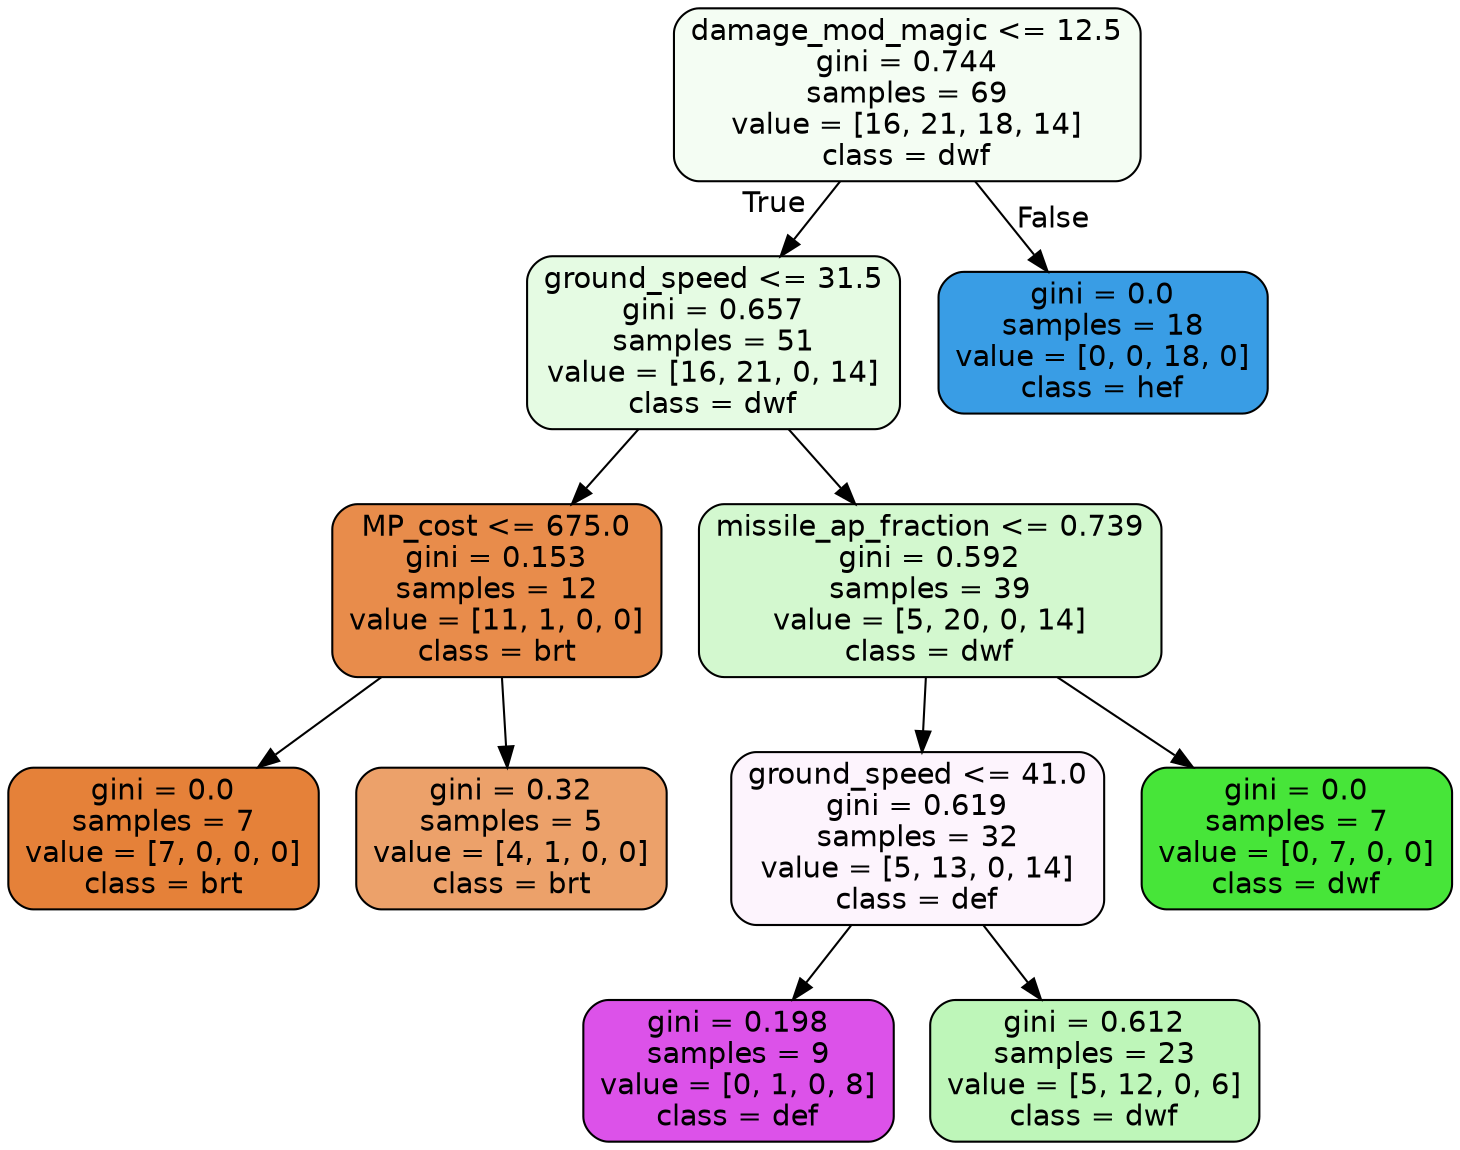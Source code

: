 digraph Tree {
node [shape=box, style="filled, rounded", color="black", fontname=helvetica] ;
edge [fontname=helvetica] ;
0 [label="damage_mod_magic <= 12.5\ngini = 0.744\nsamples = 69\nvalue = [16, 21, 18, 14]\nclass = dwf", fillcolor="#47e5390f"] ;
1 [label="ground_speed <= 31.5\ngini = 0.657\nsamples = 51\nvalue = [16, 21, 0, 14]\nclass = dwf", fillcolor="#47e53924"] ;
0 -> 1 [labeldistance=2.5, labelangle=45, headlabel="True"] ;
2 [label="MP_cost <= 675.0\ngini = 0.153\nsamples = 12\nvalue = [11, 1, 0, 0]\nclass = brt", fillcolor="#e58139e8"] ;
1 -> 2 ;
3 [label="gini = 0.0\nsamples = 7\nvalue = [7, 0, 0, 0]\nclass = brt", fillcolor="#e58139ff"] ;
2 -> 3 ;
4 [label="gini = 0.32\nsamples = 5\nvalue = [4, 1, 0, 0]\nclass = brt", fillcolor="#e58139bf"] ;
2 -> 4 ;
5 [label="missile_ap_fraction <= 0.739\ngini = 0.592\nsamples = 39\nvalue = [5, 20, 0, 14]\nclass = dwf", fillcolor="#47e5393d"] ;
1 -> 5 ;
6 [label="ground_speed <= 41.0\ngini = 0.619\nsamples = 32\nvalue = [5, 13, 0, 14]\nclass = def", fillcolor="#d739e50d"] ;
5 -> 6 ;
7 [label="gini = 0.198\nsamples = 9\nvalue = [0, 1, 0, 8]\nclass = def", fillcolor="#d739e5df"] ;
6 -> 7 ;
8 [label="gini = 0.612\nsamples = 23\nvalue = [5, 12, 0, 6]\nclass = dwf", fillcolor="#47e5395a"] ;
6 -> 8 ;
9 [label="gini = 0.0\nsamples = 7\nvalue = [0, 7, 0, 0]\nclass = dwf", fillcolor="#47e539ff"] ;
5 -> 9 ;
10 [label="gini = 0.0\nsamples = 18\nvalue = [0, 0, 18, 0]\nclass = hef", fillcolor="#399de5ff"] ;
0 -> 10 [labeldistance=2.5, labelangle=-45, headlabel="False"] ;
}